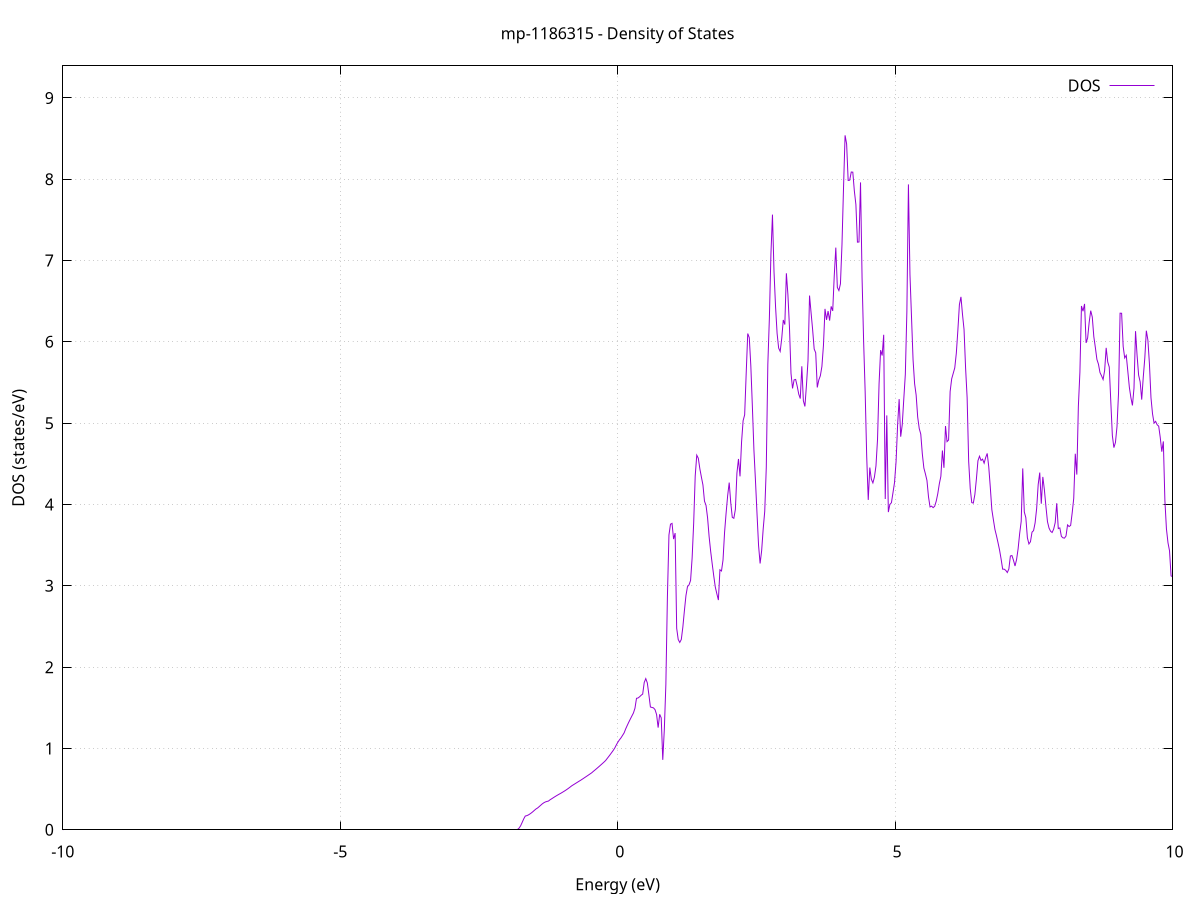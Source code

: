 set title 'mp-1186315 - Density of States'
set xlabel 'Energy (eV)'
set ylabel 'DOS (states/eV)'
set grid
set xrange [-10:10]
set yrange [0:9.394]
set xzeroaxis lt -1
set terminal png size 800,600
set output 'mp-1186315_dos_gnuplot.png'
plot '-' using 1:2 with lines title 'DOS'
-36.776900 0.000000
-36.749000 0.000000
-36.721200 0.000000
-36.693400 0.000000
-36.665500 0.000000
-36.637700 0.000000
-36.609800 0.000000
-36.582000 0.000000
-36.554100 0.000000
-36.526300 0.000000
-36.498400 0.000000
-36.470600 0.000000
-36.442700 0.000000
-36.414900 0.000000
-36.387100 0.000000
-36.359200 0.000000
-36.331400 0.000000
-36.303500 0.000000
-36.275700 0.000000
-36.247800 0.000000
-36.220000 0.000000
-36.192100 0.000000
-36.164300 0.000000
-36.136500 0.000000
-36.108600 0.000000
-36.080800 0.000000
-36.052900 0.000000
-36.025100 0.000000
-35.997200 0.000000
-35.969400 0.000000
-35.941500 0.000000
-35.913700 0.000000
-35.885900 0.000000
-35.858000 0.000000
-35.830200 0.000000
-35.802300 0.000000
-35.774500 0.000000
-35.746600 0.000000
-35.718800 0.000000
-35.690900 0.000000
-35.663100 0.000000
-35.635300 0.000000
-35.607400 0.000000
-35.579600 0.000000
-35.551700 0.000000
-35.523900 0.000000
-35.496000 0.000000
-35.468200 0.000000
-35.440300 0.000000
-35.412500 0.000000
-35.384700 0.000000
-35.356800 0.000000
-35.329000 0.000000
-35.301100 0.000000
-35.273300 0.000000
-35.245400 0.000000
-35.217600 0.000000
-35.189700 0.000000
-35.161900 0.000000
-35.134100 0.000000
-35.106200 0.000000
-35.078400 0.000000
-35.050500 0.000000
-35.022700 0.000000
-34.994800 0.000000
-34.967000 0.000000
-34.939100 0.000000
-34.911300 0.000000
-34.883500 0.000000
-34.855600 0.000000
-34.827800 0.000000
-34.799900 0.000000
-34.772100 0.000000
-34.744200 0.000000
-34.716400 0.000000
-34.688500 0.000000
-34.660700 0.000000
-34.632900 0.000000
-34.605000 0.000000
-34.577200 0.000000
-34.549300 0.000000
-34.521500 0.000000
-34.493600 0.000000
-34.465800 0.000000
-34.437900 0.000000
-34.410100 0.000000
-34.382300 0.000000
-34.354400 0.000000
-34.326600 0.000000
-34.298700 0.000000
-34.270900 0.000000
-34.243000 0.000000
-34.215200 0.000000
-34.187300 0.000000
-34.159500 0.000000
-34.131700 0.000000
-34.103800 0.000000
-34.076000 0.000000
-34.048100 0.000000
-34.020300 0.000000
-33.992400 0.000000
-33.964600 0.000000
-33.936700 0.000000
-33.908900 0.000000
-33.881000 0.000000
-33.853200 0.000000
-33.825400 0.000000
-33.797500 0.000000
-33.769700 0.000000
-33.741800 0.000000
-33.714000 0.000000
-33.686100 0.000000
-33.658300 0.000000
-33.630400 0.000000
-33.602600 0.000000
-33.574800 0.000000
-33.546900 0.000000
-33.519100 0.000000
-33.491200 0.000000
-33.463400 0.000000
-33.435500 0.000000
-33.407700 0.000000
-33.379800 0.000000
-33.352000 0.000000
-33.324200 0.000000
-33.296300 0.000000
-33.268500 0.000000
-33.240600 0.000000
-33.212800 0.000000
-33.184900 0.000000
-33.157100 0.000000
-33.129200 0.000000
-33.101400 0.000000
-33.073600 0.000000
-33.045700 0.000000
-33.017900 0.000000
-32.990000 0.000000
-32.962200 0.000000
-32.934300 0.000000
-32.906500 0.000000
-32.878600 0.000000
-32.850800 0.000000
-32.823000 0.000000
-32.795100 0.000000
-32.767300 0.000000
-32.739400 0.000000
-32.711600 0.000000
-32.683700 0.000000
-32.655900 0.000000
-32.628000 0.000000
-32.600200 0.000000
-32.572400 0.000000
-32.544500 0.000000
-32.516700 0.000000
-32.488800 0.000000
-32.461000 0.000000
-32.433100 0.000000
-32.405300 0.000000
-32.377400 0.000000
-32.349600 0.000000
-32.321800 0.000000
-32.293900 0.000000
-32.266100 0.000000
-32.238200 0.000000
-32.210400 0.000000
-32.182500 0.000000
-32.154700 0.000000
-32.126800 0.000000
-32.099000 0.000000
-32.071200 0.000000
-32.043300 0.000000
-32.015500 0.000000
-31.987600 0.000000
-31.959800 0.000000
-31.931900 0.000000
-31.904100 0.000000
-31.876200 0.000000
-31.848400 0.000000
-31.820600 0.000000
-31.792700 0.000000
-31.764900 0.000000
-31.737000 0.000000
-31.709200 0.000000
-31.681300 0.000000
-31.653500 0.000000
-31.625600 0.000000
-31.597800 0.000000
-31.569900 0.000000
-31.542100 0.000000
-31.514300 0.000000
-31.486400 0.000000
-31.458600 0.000000
-31.430700 0.000000
-31.402900 0.000000
-31.375000 0.000000
-31.347200 0.000000
-31.319300 0.000000
-31.291500 0.000000
-31.263700 0.000000
-31.235800 0.000000
-31.208000 0.000000
-31.180100 0.000000
-31.152300 0.000000
-31.124400 0.000000
-31.096600 0.000000
-31.068700 0.000000
-31.040900 0.000000
-31.013100 0.000000
-30.985200 0.000000
-30.957400 0.000000
-30.929500 0.000000
-30.901700 0.000000
-30.873800 0.000000
-30.846000 0.000000
-30.818100 0.000000
-30.790300 0.000000
-30.762500 0.000000
-30.734600 0.000000
-30.706800 0.000000
-30.678900 0.000000
-30.651100 0.000000
-30.623200 0.000000
-30.595400 0.000000
-30.567500 0.000000
-30.539700 0.000000
-30.511900 0.000000
-30.484000 0.000000
-30.456200 0.000000
-30.428300 0.000000
-30.400500 0.000000
-30.372600 0.000000
-30.344800 0.000000
-30.316900 0.000000
-30.289100 0.000000
-30.261300 0.000000
-30.233400 0.000000
-30.205600 0.000000
-30.177700 0.000000
-30.149900 0.000000
-30.122000 0.000000
-30.094200 0.000000
-30.066300 0.000000
-30.038500 0.000000
-30.010700 0.000000
-29.982800 0.000000
-29.955000 0.000000
-29.927100 0.000000
-29.899300 0.000000
-29.871400 0.000000
-29.843600 0.000000
-29.815700 0.000000
-29.787900 0.000000
-29.760100 0.000000
-29.732200 0.000000
-29.704400 0.000000
-29.676500 0.000000
-29.648700 0.000000
-29.620800 0.000000
-29.593000 0.000000
-29.565100 0.000000
-29.537300 0.000000
-29.509500 0.000000
-29.481600 0.000000
-29.453800 0.000000
-29.425900 0.000000
-29.398100 0.000000
-29.370200 0.000000
-29.342400 0.000000
-29.314500 0.000000
-29.286700 0.000000
-29.258800 0.000000
-29.231000 0.000000
-29.203200 0.000000
-29.175300 0.000000
-29.147500 0.000000
-29.119600 0.000000
-29.091800 0.000000
-29.063900 0.000000
-29.036100 0.000000
-29.008200 0.000000
-28.980400 0.000000
-28.952600 0.000000
-28.924700 0.000000
-28.896900 0.000000
-28.869000 0.000000
-28.841200 0.000000
-28.813300 0.000000
-28.785500 0.000000
-28.757600 0.000000
-28.729800 0.000000
-28.702000 0.000000
-28.674100 0.000000
-28.646300 0.000000
-28.618400 0.000000
-28.590600 0.000000
-28.562700 0.000000
-28.534900 0.000000
-28.507000 0.000000
-28.479200 0.000000
-28.451400 0.000000
-28.423500 0.000000
-28.395700 0.000000
-28.367800 0.000000
-28.340000 0.000000
-28.312100 0.000000
-28.284300 0.000000
-28.256400 0.000000
-28.228600 0.000000
-28.200800 0.000000
-28.172900 0.000000
-28.145100 0.000000
-28.117200 0.000000
-28.089400 0.000000
-28.061500 0.000000
-28.033700 0.000000
-28.005800 0.000000
-27.978000 0.000000
-27.950200 0.000000
-27.922300 0.000000
-27.894500 0.000000
-27.866600 0.000000
-27.838800 0.000000
-27.810900 0.000000
-27.783100 0.000000
-27.755200 0.000000
-27.727400 0.000000
-27.699600 0.000000
-27.671700 0.000000
-27.643900 0.000000
-27.616000 0.000000
-27.588200 0.000000
-27.560300 0.000000
-27.532500 0.000000
-27.504600 0.000000
-27.476800 0.000000
-27.449000 0.000000
-27.421100 0.000000
-27.393300 0.000000
-27.365400 0.000000
-27.337600 0.000000
-27.309700 0.000000
-27.281900 0.000000
-27.254000 0.000000
-27.226200 0.000000
-27.198400 0.000000
-27.170500 0.000000
-27.142700 0.000000
-27.114800 0.000000
-27.087000 0.000000
-27.059100 0.000000
-27.031300 0.000000
-27.003400 0.000000
-26.975600 0.000000
-26.947700 0.000000
-26.919900 0.000000
-26.892100 0.000000
-26.864200 0.000000
-26.836400 0.000000
-26.808500 0.000000
-26.780700 0.000000
-26.752800 0.000000
-26.725000 0.000000
-26.697100 0.000000
-26.669300 0.000000
-26.641500 0.000000
-26.613600 0.000000
-26.585800 0.000000
-26.557900 0.000000
-26.530100 0.000000
-26.502200 0.000000
-26.474400 0.000000
-26.446500 0.000000
-26.418700 0.000000
-26.390900 0.000000
-26.363000 0.000000
-26.335200 0.000000
-26.307300 0.000000
-26.279500 0.000000
-26.251600 0.000000
-26.223800 0.000000
-26.195900 0.000000
-26.168100 0.000000
-26.140300 0.000000
-26.112400 0.000000
-26.084600 0.000000
-26.056700 0.000000
-26.028900 0.000000
-26.001000 0.000000
-25.973200 0.000000
-25.945300 0.000000
-25.917500 0.000000
-25.889700 0.000000
-25.861800 0.000000
-25.834000 0.000000
-25.806100 0.000000
-25.778300 0.000000
-25.750400 0.000000
-25.722600 0.000000
-25.694700 0.000000
-25.666900 0.000000
-25.639100 0.000000
-25.611200 0.000000
-25.583400 0.000000
-25.555500 0.000000
-25.527700 0.000000
-25.499800 0.000000
-25.472000 0.000000
-25.444100 0.000000
-25.416300 0.000000
-25.388500 0.000000
-25.360600 0.000000
-25.332800 0.000000
-25.304900 0.000000
-25.277100 0.000000
-25.249200 0.000000
-25.221400 0.000000
-25.193500 0.000000
-25.165700 0.000000
-25.137900 0.000000
-25.110000 0.000000
-25.082200 0.000000
-25.054300 0.000000
-25.026500 0.000000
-24.998600 0.000000
-24.970800 0.000000
-24.942900 0.000000
-24.915100 0.000000
-24.887300 0.000000
-24.859400 0.000000
-24.831600 0.000000
-24.803700 0.000000
-24.775900 0.000000
-24.748000 0.000000
-24.720200 0.000000
-24.692300 0.000000
-24.664500 0.000000
-24.636600 0.000000
-24.608800 0.000000
-24.581000 0.000000
-24.553100 0.000000
-24.525300 0.000000
-24.497400 0.000000
-24.469600 0.000000
-24.441700 0.000000
-24.413900 0.000000
-24.386000 0.000000
-24.358200 0.000000
-24.330400 0.000000
-24.302500 0.000000
-24.274700 0.000000
-24.246800 0.000000
-24.219000 0.000000
-24.191100 0.000000
-24.163300 0.000000
-24.135400 0.000000
-24.107600 0.000000
-24.079800 0.000000
-24.051900 0.000000
-24.024100 0.000000
-23.996200 0.000000
-23.968400 0.000000
-23.940500 0.000000
-23.912700 0.000000
-23.884800 0.000000
-23.857000 0.000000
-23.829200 0.000000
-23.801300 0.000000
-23.773500 0.000000
-23.745600 0.000000
-23.717800 0.000000
-23.689900 0.000000
-23.662100 0.000000
-23.634200 0.000000
-23.606400 0.000000
-23.578600 0.000000
-23.550700 0.000000
-23.522900 0.000000
-23.495000 0.000000
-23.467200 0.000000
-23.439300 0.000000
-23.411500 0.000000
-23.383600 0.000000
-23.355800 0.000000
-23.328000 0.000000
-23.300100 0.000000
-23.272300 0.000000
-23.244400 0.000000
-23.216600 0.000000
-23.188700 0.000000
-23.160900 0.000000
-23.133000 0.000000
-23.105200 0.000000
-23.077400 0.000000
-23.049500 0.000000
-23.021700 0.000000
-22.993800 0.000000
-22.966000 0.000000
-22.938100 0.000000
-22.910300 0.000000
-22.882400 0.000000
-22.854600 0.000000
-22.826800 0.000000
-22.798900 0.000000
-22.771100 0.000000
-22.743200 0.000000
-22.715400 0.000000
-22.687500 0.000000
-22.659700 0.000000
-22.631800 0.000000
-22.604000 0.000000
-22.576200 0.000000
-22.548300 0.000000
-22.520500 0.000000
-22.492600 0.000000
-22.464800 0.000000
-22.436900 0.000000
-22.409100 0.000000
-22.381200 0.000000
-22.353400 0.000000
-22.325600 0.000000
-22.297700 0.000000
-22.269900 0.000000
-22.242000 0.000000
-22.214200 0.000000
-22.186300 0.000000
-22.158500 0.000000
-22.130600 0.000000
-22.102800 0.000000
-22.074900 0.000000
-22.047100 0.000000
-22.019300 0.000000
-21.991400 0.000000
-21.963600 0.000000
-21.935700 0.000000
-21.907900 0.000000
-21.880000 0.000000
-21.852200 0.000000
-21.824300 0.000000
-21.796500 0.000000
-21.768700 0.000000
-21.740800 0.000000
-21.713000 0.000000
-21.685100 0.000000
-21.657300 0.000000
-21.629400 0.000000
-21.601600 0.000000
-21.573700 0.000000
-21.545900 0.000000
-21.518100 0.000000
-21.490200 0.000000
-21.462400 0.000000
-21.434500 0.000000
-21.406700 0.000000
-21.378800 0.000000
-21.351000 0.000000
-21.323100 0.000000
-21.295300 0.000000
-21.267500 0.000000
-21.239600 0.000000
-21.211800 0.000000
-21.183900 0.000000
-21.156100 0.000000
-21.128200 0.000000
-21.100400 0.000000
-21.072500 0.000000
-21.044700 9.505300
-21.016900 12.546700
-20.989000 40.579500
-20.961200 38.915100
-20.933300 50.781000
-20.905500 50.236500
-20.877600 15.903700
-20.849800 32.547000
-20.821900 35.941700
-20.794100 42.521000
-20.766300 33.395700
-20.738400 36.553000
-20.710600 33.529400
-20.682700 67.861100
-20.654900 55.106200
-20.627000 78.814300
-20.599200 0.000000
-20.571300 0.000000
-20.543500 0.000000
-20.515700 0.000000
-20.487800 0.000000
-20.460000 0.000000
-20.432100 0.000000
-20.404300 0.000000
-20.376400 0.000000
-20.348600 0.000000
-20.320700 0.000000
-20.292900 0.000000
-20.265100 0.000000
-20.237200 0.000000
-20.209400 0.000000
-20.181500 0.000000
-20.153700 0.000000
-20.125800 0.000000
-20.098000 0.000000
-20.070100 0.000000
-20.042300 0.000000
-20.014500 0.000000
-19.986600 0.000000
-19.958800 0.000000
-19.930900 0.000000
-19.903100 0.000000
-19.875200 0.000000
-19.847400 0.000000
-19.819500 0.000000
-19.791700 0.000000
-19.763800 0.000000
-19.736000 0.000000
-19.708200 0.000000
-19.680300 0.000000
-19.652500 0.000000
-19.624600 0.000000
-19.596800 0.000000
-19.568900 0.000000
-19.541100 0.000000
-19.513200 0.000000
-19.485400 0.000000
-19.457600 0.000000
-19.429700 0.000000
-19.401900 0.000000
-19.374000 0.000000
-19.346200 0.000000
-19.318300 0.000000
-19.290500 0.000000
-19.262600 0.000000
-19.234800 0.000000
-19.207000 0.000000
-19.179100 0.000000
-19.151300 0.000000
-19.123400 0.000000
-19.095600 0.000000
-19.067700 0.000000
-19.039900 0.000000
-19.012000 0.000000
-18.984200 0.000000
-18.956400 0.000000
-18.928500 0.000000
-18.900700 0.000000
-18.872800 0.000000
-18.845000 0.000000
-18.817100 0.000000
-18.789300 0.000000
-18.761400 0.000000
-18.733600 0.000000
-18.705800 0.000000
-18.677900 0.000000
-18.650100 0.000000
-18.622200 0.000000
-18.594400 0.000000
-18.566500 0.000000
-18.538700 0.000000
-18.510800 0.000000
-18.483000 0.000000
-18.455200 0.000000
-18.427300 0.000000
-18.399500 0.000000
-18.371600 0.000000
-18.343800 0.000000
-18.315900 0.000000
-18.288100 0.000000
-18.260200 0.000000
-18.232400 0.000000
-18.204600 0.000000
-18.176700 0.000000
-18.148900 0.000000
-18.121000 0.000000
-18.093200 0.000000
-18.065300 0.000000
-18.037500 0.000000
-18.009600 0.000000
-17.981800 0.000000
-17.954000 0.000000
-17.926100 0.000000
-17.898300 0.000000
-17.870400 0.000000
-17.842600 0.000000
-17.814700 0.000000
-17.786900 0.000000
-17.759000 0.000000
-17.731200 0.000000
-17.703400 0.000000
-17.675500 0.000000
-17.647700 0.000000
-17.619800 0.000000
-17.592000 0.000000
-17.564100 0.000000
-17.536300 0.000000
-17.508400 0.000000
-17.480600 0.000000
-17.452700 0.000000
-17.424900 0.000000
-17.397100 0.000000
-17.369200 0.000000
-17.341400 0.000000
-17.313500 0.000000
-17.285700 0.000000
-17.257800 0.000000
-17.230000 0.000000
-17.202100 0.000000
-17.174300 0.000000
-17.146500 0.000000
-17.118600 0.000000
-17.090800 0.000000
-17.062900 0.000000
-17.035100 0.000000
-17.007200 0.000000
-16.979400 0.000000
-16.951500 0.000000
-16.923700 0.000000
-16.895900 0.000000
-16.868000 0.000000
-16.840200 0.000000
-16.812300 0.000000
-16.784500 0.000000
-16.756600 0.000000
-16.728800 0.000000
-16.700900 0.000000
-16.673100 0.000000
-16.645300 0.000000
-16.617400 0.000000
-16.589600 0.000000
-16.561700 0.000000
-16.533900 0.000000
-16.506000 0.000000
-16.478200 0.000000
-16.450300 0.000000
-16.422500 0.000000
-16.394700 0.000000
-16.366800 0.000000
-16.339000 0.000000
-16.311100 0.000000
-16.283300 0.000000
-16.255400 0.000000
-16.227600 0.000000
-16.199700 0.000000
-16.171900 0.000000
-16.144100 0.000000
-16.116200 0.000000
-16.088400 0.000000
-16.060500 0.000000
-16.032700 0.000000
-16.004800 0.000000
-15.977000 0.000000
-15.949100 0.000000
-15.921300 0.000000
-15.893500 0.000000
-15.865600 0.000000
-15.837800 0.000000
-15.809900 0.000000
-15.782100 0.000000
-15.754200 0.000000
-15.726400 0.000000
-15.698500 0.000000
-15.670700 0.000000
-15.642900 0.000000
-15.615000 0.000000
-15.587200 0.000000
-15.559300 129.993500
-15.531500 39.750700
-15.503600 0.000000
-15.475800 0.000000
-15.447900 0.000000
-15.420100 0.000000
-15.392300 0.000000
-15.364400 0.000000
-15.336600 0.000000
-15.308700 0.000000
-15.280900 0.000000
-15.253000 0.000000
-15.225200 0.000000
-15.197300 0.000000
-15.169500 0.000000
-15.141600 0.000000
-15.113800 0.000000
-15.086000 0.000000
-15.058100 0.000000
-15.030300 0.000000
-15.002400 0.000000
-14.974600 0.000000
-14.946700 0.000000
-14.918900 0.000000
-14.891000 0.000000
-14.863200 0.000000
-14.835400 0.000000
-14.807500 0.000000
-14.779700 0.000000
-14.751800 0.000000
-14.724000 0.000000
-14.696100 0.000000
-14.668300 0.000000
-14.640400 0.000000
-14.612600 0.000000
-14.584800 0.000000
-14.556900 0.000000
-14.529100 0.000000
-14.501200 0.000000
-14.473400 0.000000
-14.445500 0.000000
-14.417700 0.000000
-14.389800 0.000000
-14.362000 0.000000
-14.334200 0.000000
-14.306300 0.000000
-14.278500 0.000000
-14.250600 0.000000
-14.222800 0.000000
-14.194900 0.000000
-14.167100 0.000000
-14.139200 0.000000
-14.111400 0.000000
-14.083600 0.000000
-14.055700 0.000000
-14.027900 0.000000
-14.000000 0.000000
-13.972200 0.000000
-13.944300 0.000000
-13.916500 0.000000
-13.888600 0.000000
-13.860800 0.000000
-13.833000 0.000000
-13.805100 0.000000
-13.777300 0.000000
-13.749400 0.000000
-13.721600 0.000000
-13.693700 0.000000
-13.665900 0.000000
-13.638000 0.000000
-13.610200 0.000000
-13.582400 0.000000
-13.554500 0.000000
-13.526700 0.000000
-13.498800 0.000000
-13.471000 0.000000
-13.443100 0.000000
-13.415300 0.000000
-13.387400 0.000000
-13.359600 0.000000
-13.331800 0.000000
-13.303900 0.000000
-13.276100 0.000000
-13.248200 0.000000
-13.220400 0.000000
-13.192500 0.000000
-13.164700 0.000000
-13.136800 0.000000
-13.109000 0.000000
-13.081200 0.000000
-13.053300 0.000000
-13.025500 0.000000
-12.997600 0.000000
-12.969800 0.000000
-12.941900 0.000000
-12.914100 0.000000
-12.886200 0.000000
-12.858400 0.000000
-12.830600 0.000000
-12.802700 0.000000
-12.774900 0.000000
-12.747000 0.000000
-12.719200 0.000000
-12.691300 0.000000
-12.663500 0.000000
-12.635600 0.000000
-12.607800 0.000000
-12.579900 0.000000
-12.552100 0.000000
-12.524300 0.000000
-12.496400 0.000000
-12.468600 0.000000
-12.440700 0.000000
-12.412900 0.000000
-12.385000 0.000000
-12.357200 0.000000
-12.329300 0.000000
-12.301500 0.000000
-12.273700 0.000000
-12.245800 0.000000
-12.218000 0.000000
-12.190100 0.000000
-12.162300 0.000000
-12.134400 0.000000
-12.106600 0.000000
-12.078700 0.000000
-12.050900 0.000000
-12.023100 0.000000
-11.995200 0.000000
-11.967400 0.000000
-11.939500 0.000000
-11.911700 0.000000
-11.883800 0.000000
-11.856000 0.000000
-11.828100 0.000000
-11.800300 0.000000
-11.772500 0.000000
-11.744600 0.000000
-11.716800 0.000000
-11.688900 0.000000
-11.661100 0.000000
-11.633200 0.000000
-11.605400 0.000000
-11.577500 0.000000
-11.549700 0.000000
-11.521900 0.000000
-11.494000 0.000000
-11.466200 0.000000
-11.438300 0.000000
-11.410500 0.000000
-11.382600 0.000000
-11.354800 0.000000
-11.326900 0.000000
-11.299100 0.000000
-11.271300 0.000000
-11.243400 0.000000
-11.215600 0.000000
-11.187700 0.000000
-11.159900 0.000000
-11.132000 0.000000
-11.104200 0.000000
-11.076300 0.000000
-11.048500 0.000000
-11.020700 0.000000
-10.992800 0.000000
-10.965000 0.000000
-10.937100 0.000000
-10.909300 0.000000
-10.881400 0.000000
-10.853600 0.000000
-10.825700 0.000000
-10.797900 0.000000
-10.770100 0.000000
-10.742200 0.000000
-10.714400 0.000000
-10.686500 0.000000
-10.658700 0.000000
-10.630800 0.000000
-10.603000 0.000000
-10.575100 0.000000
-10.547300 0.000000
-10.519500 0.000000
-10.491600 0.000000
-10.463800 0.000000
-10.435900 0.000000
-10.408100 0.000000
-10.380200 0.000000
-10.352400 0.000000
-10.324500 0.000000
-10.296700 0.000000
-10.268800 0.000000
-10.241000 0.000000
-10.213200 0.000000
-10.185300 0.000000
-10.157500 0.000000
-10.129600 0.000000
-10.101800 0.000000
-10.073900 0.000000
-10.046100 0.000000
-10.018200 0.000000
-9.990400 0.000000
-9.962600 0.000000
-9.934700 0.000000
-9.906900 0.000000
-9.879000 0.000000
-9.851200 0.000000
-9.823300 0.000000
-9.795500 0.000000
-9.767600 0.000000
-9.739800 0.000000
-9.712000 0.000000
-9.684100 0.000000
-9.656300 0.000000
-9.628400 0.000000
-9.600600 0.000000
-9.572700 0.000000
-9.544900 0.000000
-9.517000 0.000000
-9.489200 0.000000
-9.461400 0.000000
-9.433500 0.000000
-9.405700 0.000000
-9.377800 0.000000
-9.350000 0.000000
-9.322100 0.000000
-9.294300 0.000000
-9.266400 0.000000
-9.238600 0.000000
-9.210800 0.000000
-9.182900 0.000000
-9.155100 0.000000
-9.127200 0.000000
-9.099400 0.000000
-9.071500 0.000000
-9.043700 0.000000
-9.015800 0.000000
-8.988000 0.000000
-8.960200 0.000000
-8.932300 0.000000
-8.904500 0.000000
-8.876600 0.000000
-8.848800 0.000000
-8.820900 0.000000
-8.793100 0.000000
-8.765200 0.000000
-8.737400 0.000000
-8.709600 0.000000
-8.681700 0.000000
-8.653900 0.000000
-8.626000 0.000000
-8.598200 0.000000
-8.570300 0.000000
-8.542500 0.000000
-8.514600 0.000000
-8.486800 0.000000
-8.459000 0.000000
-8.431100 0.000000
-8.403300 0.000000
-8.375400 0.000000
-8.347600 0.000000
-8.319700 0.000000
-8.291900 0.000000
-8.264000 0.000000
-8.236200 0.000000
-8.208400 0.000000
-8.180500 0.000000
-8.152700 0.000000
-8.124800 0.000000
-8.097000 0.000000
-8.069100 0.000000
-8.041300 0.000000
-8.013400 0.000000
-7.985600 0.000000
-7.957700 0.000000
-7.929900 0.000000
-7.902100 0.000000
-7.874200 0.000000
-7.846400 0.000000
-7.818500 0.000000
-7.790700 0.000000
-7.762800 0.000000
-7.735000 0.000000
-7.707100 0.000000
-7.679300 0.000000
-7.651500 0.000000
-7.623600 0.000000
-7.595800 0.000000
-7.567900 0.000000
-7.540100 0.000000
-7.512200 0.000000
-7.484400 0.000000
-7.456500 0.000000
-7.428700 0.000000
-7.400900 0.000000
-7.373000 0.000000
-7.345200 0.000000
-7.317300 0.000000
-7.289500 0.000000
-7.261600 0.000000
-7.233800 0.000000
-7.205900 0.000000
-7.178100 0.000000
-7.150300 0.000000
-7.122400 0.000000
-7.094600 0.000000
-7.066700 0.000000
-7.038900 0.000000
-7.011000 0.000000
-6.983200 0.000000
-6.955300 0.000000
-6.927500 0.000000
-6.899700 0.000000
-6.871800 0.000000
-6.844000 0.000000
-6.816100 0.000000
-6.788300 0.000000
-6.760400 0.000000
-6.732600 0.000000
-6.704700 0.000000
-6.676900 0.000000
-6.649100 0.000000
-6.621200 0.000000
-6.593400 0.000000
-6.565500 0.000000
-6.537700 0.000000
-6.509800 0.000000
-6.482000 0.000000
-6.454100 0.000000
-6.426300 0.000000
-6.398500 0.000000
-6.370600 0.000000
-6.342800 0.000000
-6.314900 0.000000
-6.287100 0.000000
-6.259200 0.000000
-6.231400 0.000000
-6.203500 0.000000
-6.175700 0.000000
-6.147900 0.000000
-6.120000 0.000000
-6.092200 0.000000
-6.064300 0.000000
-6.036500 0.000000
-6.008600 0.000000
-5.980800 0.000000
-5.952900 0.000000
-5.925100 0.000000
-5.897300 0.000000
-5.869400 0.000000
-5.841600 0.000000
-5.813700 0.000000
-5.785900 0.000000
-5.758000 0.000000
-5.730200 0.000000
-5.702300 0.000000
-5.674500 0.000000
-5.646600 0.000000
-5.618800 0.000000
-5.591000 0.000000
-5.563100 0.000000
-5.535300 0.000000
-5.507400 0.000000
-5.479600 0.000000
-5.451700 0.000000
-5.423900 0.000000
-5.396000 0.000000
-5.368200 0.000000
-5.340400 0.000000
-5.312500 0.000000
-5.284700 0.000000
-5.256800 0.000000
-5.229000 0.000000
-5.201100 0.000000
-5.173300 0.000000
-5.145400 0.000000
-5.117600 0.000000
-5.089800 0.000000
-5.061900 0.000000
-5.034100 0.000000
-5.006200 0.000000
-4.978400 0.000000
-4.950500 0.000000
-4.922700 0.000000
-4.894800 0.000000
-4.867000 0.000000
-4.839200 0.000000
-4.811300 0.000000
-4.783500 0.000000
-4.755600 0.000000
-4.727800 0.000000
-4.699900 0.000000
-4.672100 0.000000
-4.644200 0.000000
-4.616400 0.000000
-4.588600 0.000000
-4.560700 0.000000
-4.532900 0.000000
-4.505000 0.000000
-4.477200 0.000000
-4.449300 0.000000
-4.421500 0.000000
-4.393600 0.000000
-4.365800 0.000000
-4.338000 0.000000
-4.310100 0.000000
-4.282300 0.000000
-4.254400 0.000000
-4.226600 0.000000
-4.198700 0.000000
-4.170900 0.000000
-4.143000 0.000000
-4.115200 0.000000
-4.087400 0.000000
-4.059500 0.000000
-4.031700 0.000000
-4.003800 0.000000
-3.976000 0.000000
-3.948100 0.000000
-3.920300 0.000000
-3.892400 0.000000
-3.864600 0.000000
-3.836800 0.000000
-3.808900 0.000000
-3.781100 0.000000
-3.753200 0.000000
-3.725400 0.000000
-3.697500 0.000000
-3.669700 0.000000
-3.641800 0.000000
-3.614000 0.000000
-3.586200 0.000000
-3.558300 0.000000
-3.530500 0.000000
-3.502600 0.000000
-3.474800 0.000000
-3.446900 0.000000
-3.419100 0.000000
-3.391200 0.000000
-3.363400 0.000000
-3.335500 0.000000
-3.307700 0.000000
-3.279900 0.000000
-3.252000 0.000000
-3.224200 0.000000
-3.196300 0.000000
-3.168500 0.000000
-3.140600 0.000000
-3.112800 0.000000
-3.084900 0.000000
-3.057100 0.000000
-3.029300 0.000000
-3.001400 0.000000
-2.973600 0.000000
-2.945700 0.000000
-2.917900 0.000000
-2.890000 0.000000
-2.862200 0.000000
-2.834300 0.000000
-2.806500 0.000000
-2.778700 0.000000
-2.750800 0.000000
-2.723000 0.000000
-2.695100 0.000000
-2.667300 0.000000
-2.639400 0.000000
-2.611600 0.000000
-2.583700 0.000000
-2.555900 0.000000
-2.528100 0.000000
-2.500200 0.000000
-2.472400 0.000000
-2.444500 0.000000
-2.416700 0.000000
-2.388800 0.000000
-2.361000 0.000000
-2.333100 0.000000
-2.305300 0.000000
-2.277500 0.000000
-2.249600 0.000000
-2.221800 0.000000
-2.193900 0.000000
-2.166100 0.000000
-2.138200 0.000000
-2.110400 0.000000
-2.082500 0.000000
-2.054700 0.000000
-2.026900 0.000000
-1.999000 0.000000
-1.971200 0.000000
-1.943300 0.000000
-1.915500 0.000000
-1.887600 0.000000
-1.859800 0.000000
-1.831900 0.000000
-1.804100 0.004000
-1.776300 0.020300
-1.748400 0.049200
-1.720600 0.090700
-1.692700 0.134000
-1.664900 0.168800
-1.637000 0.173800
-1.609200 0.182400
-1.581300 0.194400
-1.553500 0.208200
-1.525700 0.223600
-1.497800 0.240800
-1.470000 0.256700
-1.442100 0.268400
-1.414300 0.284900
-1.386400 0.301800
-1.358600 0.318500
-1.330700 0.332100
-1.302900 0.342000
-1.275100 0.348400
-1.247200 0.353200
-1.219400 0.368200
-1.191500 0.380200
-1.163700 0.392500
-1.135800 0.404700
-1.108000 0.416400
-1.080100 0.427700
-1.052300 0.438500
-1.024500 0.449000
-0.996600 0.460300
-0.968800 0.471900
-0.940900 0.484000
-0.913100 0.496900
-0.885200 0.510500
-0.857400 0.524800
-0.829500 0.539600
-0.801700 0.551700
-0.773800 0.563500
-0.746000 0.575400
-0.718200 0.587300
-0.690300 0.599100
-0.662500 0.610800
-0.634600 0.623300
-0.606800 0.636100
-0.578900 0.648800
-0.551100 0.661600
-0.523200 0.674500
-0.495400 0.687600
-0.467600 0.700700
-0.439700 0.717400
-0.411900 0.733000
-0.384000 0.749000
-0.356200 0.765400
-0.328300 0.782000
-0.300500 0.798900
-0.272600 0.815900
-0.244800 0.833300
-0.217000 0.851400
-0.189100 0.876000
-0.161300 0.900700
-0.133400 0.925700
-0.105600 0.951800
-0.077700 0.977900
-0.049900 1.008000
-0.022000 1.045900
0.005800 1.078900
0.033600 1.107100
0.061500 1.131500
0.089300 1.161600
0.117200 1.192200
0.145000 1.241100
0.172900 1.283000
0.200700 1.323500
0.228600 1.361800
0.256400 1.399100
0.284200 1.435500
0.312100 1.494600
0.339900 1.616600
0.367800 1.620800
0.395600 1.635600
0.423500 1.654300
0.451300 1.668700
0.479200 1.811700
0.507000 1.859000
0.534800 1.805800
0.562700 1.662600
0.590500 1.509800
0.618400 1.504200
0.646200 1.499000
0.674100 1.476900
0.701900 1.416800
0.729800 1.256100
0.757600 1.420200
0.785400 1.376100
0.813300 0.860000
0.841100 1.230200
0.869000 1.784800
0.896800 2.860600
0.924700 3.624800
0.952500 3.757800
0.980400 3.767800
1.008200 3.574900
1.036000 3.648700
1.063900 2.477900
1.091700 2.339800
1.119600 2.303900
1.147400 2.340500
1.175300 2.493400
1.203100 2.693100
1.231000 2.879700
1.258800 2.990400
1.286600 3.011900
1.314500 3.066500
1.342300 3.341500
1.370200 3.770500
1.398000 4.351600
1.425900 4.606700
1.453700 4.569100
1.481600 4.439500
1.509400 4.337600
1.537300 4.239800
1.565100 4.041300
1.592900 3.989300
1.620800 3.836400
1.648600 3.605300
1.676500 3.424300
1.704300 3.269600
1.732200 3.121300
1.760000 2.984500
1.787900 2.902200
1.815700 2.824900
1.843500 3.197000
1.871400 3.182600
1.899200 3.317300
1.927100 3.657800
1.954900 3.896000
1.982800 4.109400
2.010600 4.269800
2.038500 4.021800
2.066300 3.841900
2.094100 3.830400
2.122000 3.939900
2.149800 4.387400
2.177700 4.560100
2.205500 4.346100
2.233400 4.769900
2.261200 5.030300
2.289100 5.102700
2.316900 5.613900
2.344700 6.102400
2.372600 6.052100
2.400400 5.703900
2.428300 5.203900
2.456100 4.669700
2.484000 4.292300
2.511800 3.886800
2.539700 3.496600
2.567500 3.274500
2.595300 3.432300
2.623200 3.699900
2.651000 3.916200
2.678900 4.455900
2.706700 5.721800
2.734600 6.290600
2.762400 7.077300
2.790300 7.564600
2.818100 6.864300
2.845900 6.433400
2.873800 6.104400
2.901600 5.923600
2.929500 5.882600
2.957300 6.042100
2.985200 6.269200
3.013000 6.212700
3.040900 6.843100
3.068700 6.580200
3.096500 6.183000
3.124400 5.612700
3.152200 5.427500
3.180100 5.532800
3.207900 5.538000
3.235800 5.456300
3.263600 5.357800
3.291500 5.302700
3.319300 5.699600
3.347100 5.276200
3.375000 5.205900
3.402800 5.467100
3.430700 5.767300
3.458500 6.569600
3.486400 6.356600
3.514200 6.149600
3.542100 5.911800
3.569900 5.865700
3.597700 5.439400
3.625600 5.531400
3.653400 5.583200
3.681300 5.697400
3.709100 5.955200
3.737000 6.405700
3.764800 6.270600
3.792700 6.379000
3.820500 6.261800
3.848400 6.436500
3.876200 6.381000
3.904000 6.814300
3.931900 7.159300
3.959700 6.669100
3.987600 6.630900
4.015400 6.713500
4.043300 7.198000
4.071100 7.900100
4.099000 8.539700
4.126800 8.434300
4.154600 7.985000
4.182500 7.988500
4.210300 8.088800
4.238200 8.087000
4.266000 7.856100
4.293900 7.688900
4.321700 7.226100
4.349600 7.228300
4.377400 7.961300
4.405200 6.784500
4.433100 6.007200
4.460900 5.387200
4.488800 4.587000
4.516600 4.056600
4.544500 4.454400
4.572300 4.310400
4.600200 4.265600
4.628000 4.337200
4.655800 4.475100
4.683700 4.799400
4.711500 5.483400
4.739400 5.898200
4.767200 5.832100
4.795100 6.087100
4.822900 4.068100
4.850800 5.095600
4.878600 3.906700
4.906400 4.001100
4.934300 4.022300
4.962100 4.144200
4.990000 4.269300
5.017800 4.525900
5.045700 4.977200
5.073500 5.296300
5.101400 4.833900
5.129200 4.980300
5.157000 5.296100
5.184900 5.600300
5.212700 6.372500
5.240600 7.936200
5.268400 6.828200
5.296300 6.304300
5.324100 5.781400
5.352000 5.485600
5.379800 5.345900
5.407600 5.075500
5.435500 4.934200
5.463300 4.865500
5.491200 4.622000
5.519000 4.448600
5.546900 4.376300
5.574700 4.295600
5.602600 4.093600
5.630400 3.969900
5.658200 3.979900
5.686100 3.961400
5.713900 3.978700
5.741800 4.041300
5.769600 4.132500
5.797500 4.254100
5.825300 4.346600
5.853200 4.664000
5.881000 4.451300
5.908800 4.965200
5.936700 4.773300
5.964500 4.793200
5.992400 5.388800
6.020200 5.545200
6.048100 5.612900
6.075900 5.680400
6.103800 5.860300
6.131600 6.140300
6.159500 6.458900
6.187300 6.553300
6.215100 6.338600
6.243000 6.152600
6.270800 5.681100
6.298700 5.313300
6.326500 4.529900
6.354400 4.197700
6.382200 4.023200
6.410100 4.017300
6.437900 4.121600
6.465700 4.313200
6.493600 4.537700
6.521400 4.593600
6.549300 4.541900
6.577100 4.557900
6.605000 4.508300
6.632800 4.577400
6.660700 4.628000
6.688500 4.462600
6.716300 4.210900
6.744200 3.935800
6.772000 3.812100
6.799900 3.693000
6.827700 3.615300
6.855600 3.529600
6.883400 3.439000
6.911300 3.328000
6.939100 3.204800
6.966900 3.204600
6.994800 3.190000
7.022600 3.163400
7.050500 3.206200
7.078300 3.366900
7.106200 3.372500
7.134000 3.314500
7.161900 3.243900
7.189700 3.322800
7.217500 3.454900
7.245400 3.642100
7.273200 3.793500
7.301100 4.443700
7.328900 3.908600
7.356800 3.838000
7.384600 3.591200
7.412500 3.514900
7.440300 3.542400
7.468100 3.660000
7.496000 3.678700
7.523800 3.773900
7.551700 3.951000
7.579500 4.246600
7.607400 4.392500
7.635200 4.009900
7.663100 4.339500
7.690900 4.182300
7.718700 3.977100
7.746600 3.789500
7.774400 3.710900
7.802300 3.671300
7.830100 3.655700
7.858000 3.696700
7.885800 3.776400
7.913700 4.015300
7.941500 3.703900
7.969300 3.712100
7.997200 3.608700
8.025000 3.590600
8.052900 3.586500
8.080700 3.612400
8.108600 3.749000
8.136400 3.729100
8.164300 3.742900
8.192100 3.897100
8.219900 4.074500
8.247800 4.624400
8.275600 4.368000
8.303500 5.208000
8.331300 5.627800
8.359200 6.441200
8.387000 6.376900
8.414900 6.466700
8.442700 5.987100
8.470600 6.048800
8.498400 6.241100
8.526200 6.383800
8.554100 6.305700
8.581900 6.065100
8.609800 5.929700
8.637600 5.784400
8.665500 5.725800
8.693300 5.622500
8.721200 5.582800
8.749000 5.536900
8.776800 5.647600
8.804700 5.926500
8.832500 5.753400
8.860400 5.689300
8.888200 5.263900
8.916100 4.847300
8.943900 4.699500
8.971800 4.762900
8.999600 4.956700
9.027400 5.368900
9.055300 6.352900
9.083100 6.351600
9.111000 5.943200
9.138800 5.802300
9.166700 5.834200
9.194500 5.640000
9.222400 5.441500
9.250200 5.314200
9.278000 5.218500
9.305900 5.429200
9.333700 6.131800
9.361600 5.834700
9.389400 5.590800
9.417300 5.507800
9.445100 5.289700
9.473000 5.564000
9.500800 5.800400
9.528600 6.137300
9.556500 6.022100
9.584300 5.729900
9.612200 5.312800
9.640000 5.115200
9.667900 5.001000
9.695700 5.022300
9.723600 4.980600
9.751400 4.963500
9.779200 4.824200
9.807100 4.650000
9.834900 4.776000
9.862800 4.052400
9.890600 3.701600
9.918500 3.530200
9.946300 3.431300
9.974200 3.122400
10.002000 3.112200
10.029800 3.238300
10.057700 3.219600
10.085500 2.958100
10.113400 2.753600
10.141200 2.546100
10.169100 2.392500
10.196900 2.286900
10.224800 2.194400
10.252600 2.042800
10.280400 1.929100
10.308300 1.932800
10.336100 1.923400
10.364000 1.899900
10.391800 1.863200
10.419700 1.573800
10.447500 1.508900
10.475400 1.430800
10.503200 1.152600
10.531000 1.005300
10.558900 1.014400
10.586700 1.084900
10.614600 1.213300
10.642400 1.478100
10.670300 1.735600
10.698100 1.997500
10.726000 2.204800
10.753800 2.364800
10.781600 2.640100
10.809500 2.822500
10.837300 2.761600
10.865200 2.664400
10.893000 2.572700
10.920900 2.591400
10.948700 2.705800
10.976600 2.885000
11.004400 2.993300
11.032300 3.179900
11.060100 3.343700
11.087900 3.504000
11.115800 3.704800
11.143600 3.698500
11.171500 3.556600
11.199300 3.557300
11.227200 3.521600
11.255000 3.421100
11.282900 3.439500
11.310700 3.380000
11.338500 3.363100
11.366400 3.396200
11.394200 3.220300
11.422100 3.186900
11.449900 3.306400
11.477800 3.507400
11.505600 3.500300
11.533500 3.477600
11.561300 3.467900
11.589100 3.394200
11.617000 3.255600
11.644800 3.006800
11.672700 3.046000
11.700500 3.081800
11.728400 3.127300
11.756200 3.189900
11.784100 3.261000
11.811900 3.249600
11.839700 3.213000
11.867600 3.552300
11.895400 3.292500
11.923300 3.173000
11.951100 3.054100
11.979000 2.949400
12.006800 2.862700
12.034700 2.850300
12.062500 2.874600
12.090300 2.888800
12.118200 2.783300
12.146000 3.017400
12.173900 2.914600
12.201700 2.825000
12.229600 2.759000
12.257400 2.925100
12.285300 2.825800
12.313100 2.776400
12.340900 2.772600
12.368800 2.778300
12.396600 2.826300
12.424500 3.346500
12.452300 3.099300
12.480200 2.943600
12.508000 2.881400
12.535900 2.843300
12.563700 2.823300
12.591500 2.813800
12.619400 2.822500
12.647200 2.844900
12.675100 2.877200
12.702900 2.914500
12.730800 2.997900
12.758600 3.057400
12.786500 3.010300
12.814300 2.972900
12.842100 3.015700
12.870000 3.058200
12.897800 3.173900
12.925700 3.353900
12.953500 3.450800
12.981400 3.489800
13.009200 3.495700
13.037100 3.454100
13.064900 3.497500
13.092700 3.557300
13.120600 3.627500
13.148400 3.732800
13.176300 3.842600
13.204100 3.937800
13.232000 4.126100
13.259800 3.872800
13.287700 3.474000
13.315500 3.366900
13.343400 3.456300
13.371200 3.644400
13.399000 3.804700
13.426900 4.125600
13.454700 3.405200
13.482600 3.210300
13.510400 3.100700
13.538300 2.998500
13.566100 2.873400
13.594000 2.705500
13.621800 2.616100
13.649600 2.595800
13.677500 2.796100
13.705300 2.871300
13.733200 2.988400
13.761000 3.175500
13.788900 3.469300
13.816700 3.642400
13.844600 3.819300
13.872400 3.957000
13.900200 4.094700
13.928100 4.187400
13.955900 4.203900
13.983800 4.314900
14.011600 4.231200
14.039500 4.179700
14.067300 4.217700
14.095200 4.364300
14.123000 4.645300
14.150800 4.696600
14.178700 4.799800
14.206500 4.902900
14.234400 4.924100
14.262200 5.001800
14.290100 5.108300
14.317900 5.194300
14.345800 5.443200
14.373600 5.533600
14.401400 5.541000
14.429300 5.292900
14.457100 4.994900
14.485000 4.839600
14.512800 4.831000
14.540700 4.858700
14.568500 4.899500
14.596400 4.919400
14.624200 4.855700
14.652000 4.742100
14.679900 4.625700
14.707700 4.792600
14.735600 5.041800
14.763400 5.433000
14.791300 5.523800
14.819100 5.270500
14.847000 4.851900
14.874800 4.748000
14.902600 4.809900
14.930500 5.091700
14.958300 5.484200
14.986200 5.693200
15.014000 5.956000
15.041900 6.123700
15.069700 6.005700
15.097600 6.080500
15.125400 6.450000
15.153200 7.116100
15.181100 7.066300
15.208900 7.002800
15.236800 7.057300
15.264600 7.249600
15.292500 7.235300
15.320300 6.991700
15.348200 6.575100
15.376000 6.334500
15.403800 6.075700
15.431700 5.861500
15.459500 5.505600
15.487400 5.333800
15.515200 5.235700
15.543100 4.882300
15.570900 4.818800
15.598800 4.885400
15.626600 4.970500
15.654500 5.075300
15.682300 5.178200
15.710100 5.341400
15.738000 5.896300
15.765800 5.663200
15.793700 5.533600
15.821500 5.023200
15.849400 4.069400
15.877200 3.730300
15.905100 3.922400
15.932900 4.295600
15.960700 4.600400
15.988600 5.042100
16.016400 4.823800
16.044300 4.234400
16.072100 3.610300
16.100000 2.737200
16.127800 1.988100
16.155700 1.539500
16.183500 1.169700
16.211300 0.858600
16.239200 0.586600
16.267000 0.334900
16.294900 0.166000
16.322700 0.094700
16.350600 0.035000
16.378400 0.000000
16.406300 0.000000
16.434100 0.000000
16.461900 0.000000
16.489800 0.000000
16.517600 0.000000
16.545500 0.000000
16.573300 0.000000
16.601200 0.000000
16.629000 0.000000
16.656900 0.000000
16.684700 0.000000
16.712500 0.000000
16.740400 0.000000
16.768200 0.000000
16.796100 0.000000
16.823900 0.000000
16.851800 0.000000
16.879600 0.000000
16.907500 0.000000
16.935300 0.000000
16.963100 0.000000
16.991000 0.000000
17.018800 0.000000
17.046700 0.000000
17.074500 0.000000
17.102400 0.000000
17.130200 0.000000
17.158100 0.000000
17.185900 0.000000
17.213700 0.000000
17.241600 0.000000
17.269400 0.000000
17.297300 0.000000
17.325100 0.000000
17.353000 0.000000
17.380800 0.000000
17.408700 0.000000
17.436500 0.000000
17.464300 0.000000
17.492200 0.000000
17.520000 0.000000
17.547900 0.000000
17.575700 0.000000
17.603600 0.000000
17.631400 0.000000
17.659300 0.000000
17.687100 0.000000
17.714900 0.000000
17.742800 0.000000
17.770600 0.000000
17.798500 0.000000
17.826300 0.000000
17.854200 0.000000
17.882000 0.000000
17.909900 0.000000
17.937700 0.000000
17.965600 0.000000
17.993400 0.000000
18.021200 0.000000
18.049100 0.000000
18.076900 0.000000
18.104800 0.000000
18.132600 0.000000
18.160500 0.000000
18.188300 0.000000
18.216200 0.000000
18.244000 0.000000
18.271800 0.000000
18.299700 0.000000
18.327500 0.000000
18.355400 0.000000
18.383200 0.000000
18.411100 0.000000
18.438900 0.000000
18.466800 0.000000
18.494600 0.000000
18.522400 0.000000
18.550300 0.000000
18.578100 0.000000
18.606000 0.000000
18.633800 0.000000
18.661700 0.000000
18.689500 0.000000
18.717400 0.000000
18.745200 0.000000
18.773000 0.000000
18.800900 0.000000
18.828700 0.000000
18.856600 0.000000
18.884400 0.000000
18.912300 0.000000
e
